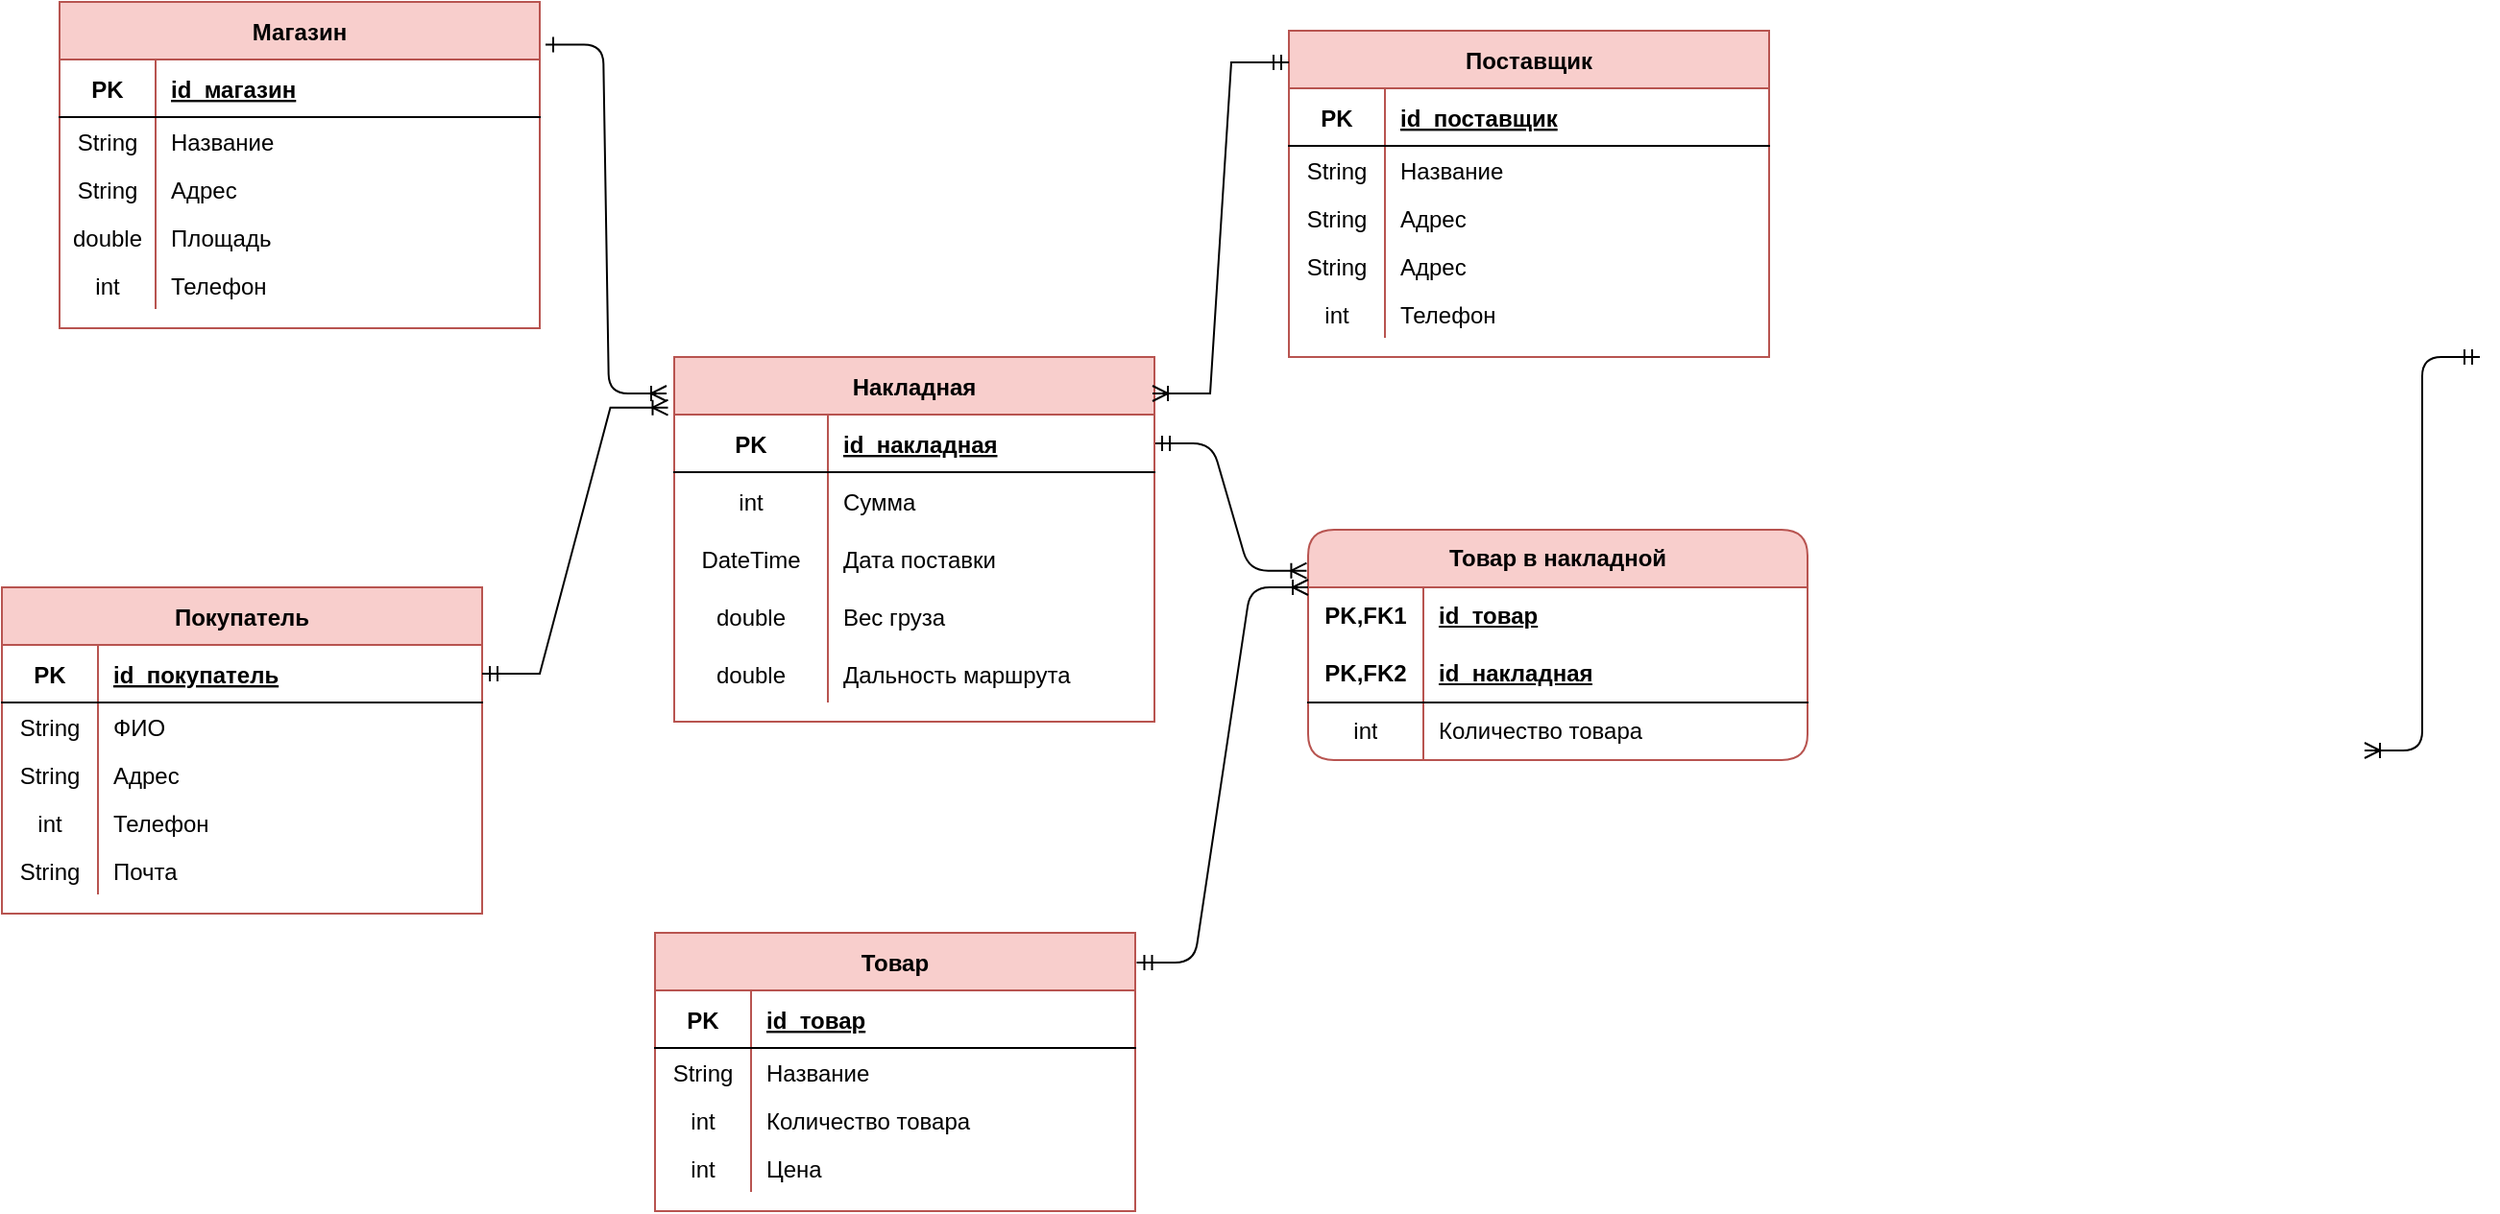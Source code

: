 <mxfile version="23.1.5" type="device">
  <diagram id="R2lEEEUBdFMjLlhIrx00" name="Page-1">
    <mxGraphModel dx="1195" dy="1797" grid="1" gridSize="10" guides="1" tooltips="1" connect="1" arrows="1" fold="1" page="1" pageScale="1" pageWidth="850" pageHeight="1100" math="0" shadow="0" extFonts="Permanent Marker^https://fonts.googleapis.com/css?family=Permanent+Marker">
      <root>
        <mxCell id="0" />
        <mxCell id="1" parent="0" />
        <mxCell id="C-vyLk0tnHw3VtMMgP7b-1" value="" style="edgeStyle=entityRelationEdgeStyle;endArrow=ERoneToMany;startArrow=ERmandOne;endFill=0;startFill=0;exitX=1;exitY=0.5;exitDx=0;exitDy=0;entryX=-0.003;entryY=0.178;entryDx=0;entryDy=0;entryPerimeter=0;" parent="1" source="C-vyLk0tnHw3VtMMgP7b-3" target="NhGlkrk8N-xeIOU9hK8n-45" edge="1">
          <mxGeometry width="100" height="100" relative="1" as="geometry">
            <mxPoint x="1030" y="310" as="sourcePoint" />
            <mxPoint x="1030" y="490" as="targetPoint" />
          </mxGeometry>
        </mxCell>
        <mxCell id="C-vyLk0tnHw3VtMMgP7b-12" value="" style="edgeStyle=entityRelationEdgeStyle;endArrow=ERmandOne;startArrow=ERoneToMany;endFill=0;startFill=0;entryX=1;entryY=0.5;entryDx=0;entryDy=0;" parent="1" edge="1">
          <mxGeometry width="100" height="100" relative="1" as="geometry">
            <mxPoint x="1330" y="245" as="sourcePoint" />
            <mxPoint x="1390" y="40" as="targetPoint" />
          </mxGeometry>
        </mxCell>
        <mxCell id="C-vyLk0tnHw3VtMMgP7b-2" value="Накладная" style="shape=table;startSize=30;container=1;collapsible=1;childLayout=tableLayout;fixedRows=1;rowLines=0;fontStyle=1;align=center;resizeLast=1;fillColor=#f8cecc;strokeColor=#b85450;" parent="1" vertex="1">
          <mxGeometry x="450" y="40" width="250" height="190" as="geometry" />
        </mxCell>
        <mxCell id="C-vyLk0tnHw3VtMMgP7b-3" value="" style="shape=partialRectangle;collapsible=0;dropTarget=0;pointerEvents=0;fillColor=none;points=[[0,0.5],[1,0.5]];portConstraint=eastwest;top=0;left=0;right=0;bottom=1;" parent="C-vyLk0tnHw3VtMMgP7b-2" vertex="1">
          <mxGeometry y="30" width="250" height="30" as="geometry" />
        </mxCell>
        <mxCell id="C-vyLk0tnHw3VtMMgP7b-4" value="PK" style="shape=partialRectangle;overflow=hidden;connectable=0;fillColor=none;top=0;left=0;bottom=0;right=0;fontStyle=1;" parent="C-vyLk0tnHw3VtMMgP7b-3" vertex="1">
          <mxGeometry width="80" height="30" as="geometry">
            <mxRectangle width="80" height="30" as="alternateBounds" />
          </mxGeometry>
        </mxCell>
        <mxCell id="C-vyLk0tnHw3VtMMgP7b-5" value="id_накладная" style="shape=partialRectangle;overflow=hidden;connectable=0;fillColor=none;top=0;left=0;bottom=0;right=0;align=left;spacingLeft=6;fontStyle=5;" parent="C-vyLk0tnHw3VtMMgP7b-3" vertex="1">
          <mxGeometry x="80" width="170" height="30" as="geometry">
            <mxRectangle width="170" height="30" as="alternateBounds" />
          </mxGeometry>
        </mxCell>
        <mxCell id="KsiTcAA8DqV0plGHIo-i-21" value="" style="shape=partialRectangle;collapsible=0;dropTarget=0;pointerEvents=0;fillColor=none;points=[[0,0.5],[1,0.5]];portConstraint=eastwest;top=0;left=0;right=0;bottom=0;" parent="C-vyLk0tnHw3VtMMgP7b-2" vertex="1">
          <mxGeometry y="60" width="250" height="30" as="geometry" />
        </mxCell>
        <mxCell id="KsiTcAA8DqV0plGHIo-i-22" value="int" style="shape=partialRectangle;overflow=hidden;connectable=0;fillColor=none;top=0;left=0;bottom=0;right=0;fontStyle=0" parent="KsiTcAA8DqV0plGHIo-i-21" vertex="1">
          <mxGeometry width="80" height="30" as="geometry">
            <mxRectangle width="80" height="30" as="alternateBounds" />
          </mxGeometry>
        </mxCell>
        <mxCell id="KsiTcAA8DqV0plGHIo-i-23" value="Сумма" style="shape=partialRectangle;overflow=hidden;connectable=0;fillColor=none;top=0;left=0;bottom=0;right=0;align=left;spacingLeft=6;" parent="KsiTcAA8DqV0plGHIo-i-21" vertex="1">
          <mxGeometry x="80" width="170" height="30" as="geometry">
            <mxRectangle width="170" height="30" as="alternateBounds" />
          </mxGeometry>
        </mxCell>
        <mxCell id="NhGlkrk8N-xeIOU9hK8n-42" value="" style="shape=partialRectangle;collapsible=0;dropTarget=0;pointerEvents=0;fillColor=none;points=[[0,0.5],[1,0.5]];portConstraint=eastwest;top=0;left=0;right=0;bottom=0;" vertex="1" parent="C-vyLk0tnHw3VtMMgP7b-2">
          <mxGeometry y="90" width="250" height="30" as="geometry" />
        </mxCell>
        <mxCell id="NhGlkrk8N-xeIOU9hK8n-43" value="DateTime" style="shape=partialRectangle;overflow=hidden;connectable=0;fillColor=none;top=0;left=0;bottom=0;right=0;fontStyle=0" vertex="1" parent="NhGlkrk8N-xeIOU9hK8n-42">
          <mxGeometry width="80" height="30" as="geometry">
            <mxRectangle width="80" height="30" as="alternateBounds" />
          </mxGeometry>
        </mxCell>
        <mxCell id="NhGlkrk8N-xeIOU9hK8n-44" value="Дата поставки" style="shape=partialRectangle;overflow=hidden;connectable=0;fillColor=none;top=0;left=0;bottom=0;right=0;align=left;spacingLeft=6;" vertex="1" parent="NhGlkrk8N-xeIOU9hK8n-42">
          <mxGeometry x="80" width="170" height="30" as="geometry">
            <mxRectangle width="170" height="30" as="alternateBounds" />
          </mxGeometry>
        </mxCell>
        <mxCell id="NhGlkrk8N-xeIOU9hK8n-59" value="" style="shape=partialRectangle;collapsible=0;dropTarget=0;pointerEvents=0;fillColor=none;points=[[0,0.5],[1,0.5]];portConstraint=eastwest;top=0;left=0;right=0;bottom=0;" vertex="1" parent="C-vyLk0tnHw3VtMMgP7b-2">
          <mxGeometry y="120" width="250" height="30" as="geometry" />
        </mxCell>
        <mxCell id="NhGlkrk8N-xeIOU9hK8n-60" value="double" style="shape=partialRectangle;overflow=hidden;connectable=0;fillColor=none;top=0;left=0;bottom=0;right=0;fontStyle=0" vertex="1" parent="NhGlkrk8N-xeIOU9hK8n-59">
          <mxGeometry width="80" height="30" as="geometry">
            <mxRectangle width="80" height="30" as="alternateBounds" />
          </mxGeometry>
        </mxCell>
        <mxCell id="NhGlkrk8N-xeIOU9hK8n-61" value="Вес груза" style="shape=partialRectangle;overflow=hidden;connectable=0;fillColor=none;top=0;left=0;bottom=0;right=0;align=left;spacingLeft=6;" vertex="1" parent="NhGlkrk8N-xeIOU9hK8n-59">
          <mxGeometry x="80" width="170" height="30" as="geometry">
            <mxRectangle width="170" height="30" as="alternateBounds" />
          </mxGeometry>
        </mxCell>
        <mxCell id="NhGlkrk8N-xeIOU9hK8n-62" value="" style="shape=partialRectangle;collapsible=0;dropTarget=0;pointerEvents=0;fillColor=none;points=[[0,0.5],[1,0.5]];portConstraint=eastwest;top=0;left=0;right=0;bottom=0;" vertex="1" parent="C-vyLk0tnHw3VtMMgP7b-2">
          <mxGeometry y="150" width="250" height="30" as="geometry" />
        </mxCell>
        <mxCell id="NhGlkrk8N-xeIOU9hK8n-63" value="double" style="shape=partialRectangle;overflow=hidden;connectable=0;fillColor=none;top=0;left=0;bottom=0;right=0;fontStyle=0" vertex="1" parent="NhGlkrk8N-xeIOU9hK8n-62">
          <mxGeometry width="80" height="30" as="geometry">
            <mxRectangle width="80" height="30" as="alternateBounds" />
          </mxGeometry>
        </mxCell>
        <mxCell id="NhGlkrk8N-xeIOU9hK8n-64" value="Дальность маршрута" style="shape=partialRectangle;overflow=hidden;connectable=0;fillColor=none;top=0;left=0;bottom=0;right=0;align=left;spacingLeft=6;" vertex="1" parent="NhGlkrk8N-xeIOU9hK8n-62">
          <mxGeometry x="80" width="170" height="30" as="geometry">
            <mxRectangle width="170" height="30" as="alternateBounds" />
          </mxGeometry>
        </mxCell>
        <mxCell id="C-vyLk0tnHw3VtMMgP7b-23" value="Товар" style="shape=table;startSize=30;container=1;collapsible=1;childLayout=tableLayout;fixedRows=1;rowLines=0;fontStyle=1;align=center;resizeLast=1;fillColor=#f8cecc;strokeColor=#b85450;" parent="1" vertex="1">
          <mxGeometry x="440" y="340" width="250" height="145" as="geometry" />
        </mxCell>
        <mxCell id="C-vyLk0tnHw3VtMMgP7b-24" value="" style="shape=partialRectangle;collapsible=0;dropTarget=0;pointerEvents=0;fillColor=none;points=[[0,0.5],[1,0.5]];portConstraint=eastwest;top=0;left=0;right=0;bottom=1;" parent="C-vyLk0tnHw3VtMMgP7b-23" vertex="1">
          <mxGeometry y="30" width="250" height="30" as="geometry" />
        </mxCell>
        <mxCell id="C-vyLk0tnHw3VtMMgP7b-25" value="PK" style="shape=partialRectangle;overflow=hidden;connectable=0;fillColor=none;top=0;left=0;bottom=0;right=0;fontStyle=1;" parent="C-vyLk0tnHw3VtMMgP7b-24" vertex="1">
          <mxGeometry width="50" height="30" as="geometry">
            <mxRectangle width="50" height="30" as="alternateBounds" />
          </mxGeometry>
        </mxCell>
        <mxCell id="C-vyLk0tnHw3VtMMgP7b-26" value="id_товар" style="shape=partialRectangle;overflow=hidden;connectable=0;fillColor=none;top=0;left=0;bottom=0;right=0;align=left;spacingLeft=6;fontStyle=5;" parent="C-vyLk0tnHw3VtMMgP7b-24" vertex="1">
          <mxGeometry x="50" width="200" height="30" as="geometry">
            <mxRectangle width="200" height="30" as="alternateBounds" />
          </mxGeometry>
        </mxCell>
        <mxCell id="C-vyLk0tnHw3VtMMgP7b-27" value="" style="shape=partialRectangle;collapsible=0;dropTarget=0;pointerEvents=0;fillColor=none;points=[[0,0.5],[1,0.5]];portConstraint=eastwest;top=0;left=0;right=0;bottom=0;" parent="C-vyLk0tnHw3VtMMgP7b-23" vertex="1">
          <mxGeometry y="60" width="250" height="25" as="geometry" />
        </mxCell>
        <mxCell id="C-vyLk0tnHw3VtMMgP7b-28" value="String" style="shape=partialRectangle;overflow=hidden;connectable=0;fillColor=none;top=0;left=0;bottom=0;right=0;" parent="C-vyLk0tnHw3VtMMgP7b-27" vertex="1">
          <mxGeometry width="50" height="25" as="geometry">
            <mxRectangle width="50" height="25" as="alternateBounds" />
          </mxGeometry>
        </mxCell>
        <mxCell id="C-vyLk0tnHw3VtMMgP7b-29" value="Название" style="shape=partialRectangle;overflow=hidden;connectable=0;fillColor=none;top=0;left=0;bottom=0;right=0;align=left;spacingLeft=6;" parent="C-vyLk0tnHw3VtMMgP7b-27" vertex="1">
          <mxGeometry x="50" width="200" height="25" as="geometry">
            <mxRectangle width="200" height="25" as="alternateBounds" />
          </mxGeometry>
        </mxCell>
        <mxCell id="KsiTcAA8DqV0plGHIo-i-2" value="" style="shape=partialRectangle;collapsible=0;dropTarget=0;pointerEvents=0;fillColor=none;points=[[0,0.5],[1,0.5]];portConstraint=eastwest;top=0;left=0;right=0;bottom=0;" parent="C-vyLk0tnHw3VtMMgP7b-23" vertex="1">
          <mxGeometry y="85" width="250" height="25" as="geometry" />
        </mxCell>
        <mxCell id="KsiTcAA8DqV0plGHIo-i-3" value="int" style="shape=partialRectangle;overflow=hidden;connectable=0;fillColor=none;top=0;left=0;bottom=0;right=0;" parent="KsiTcAA8DqV0plGHIo-i-2" vertex="1">
          <mxGeometry width="50" height="25" as="geometry">
            <mxRectangle width="50" height="25" as="alternateBounds" />
          </mxGeometry>
        </mxCell>
        <mxCell id="KsiTcAA8DqV0plGHIo-i-4" value="Количество товара" style="shape=partialRectangle;overflow=hidden;connectable=0;fillColor=none;top=0;left=0;bottom=0;right=0;align=left;spacingLeft=6;" parent="KsiTcAA8DqV0plGHIo-i-2" vertex="1">
          <mxGeometry x="50" width="200" height="25" as="geometry">
            <mxRectangle width="200" height="25" as="alternateBounds" />
          </mxGeometry>
        </mxCell>
        <mxCell id="KsiTcAA8DqV0plGHIo-i-15" value="" style="shape=partialRectangle;collapsible=0;dropTarget=0;pointerEvents=0;fillColor=none;points=[[0,0.5],[1,0.5]];portConstraint=eastwest;top=0;left=0;right=0;bottom=0;" parent="C-vyLk0tnHw3VtMMgP7b-23" vertex="1">
          <mxGeometry y="110" width="250" height="25" as="geometry" />
        </mxCell>
        <mxCell id="KsiTcAA8DqV0plGHIo-i-16" value="int" style="shape=partialRectangle;overflow=hidden;connectable=0;fillColor=none;top=0;left=0;bottom=0;right=0;" parent="KsiTcAA8DqV0plGHIo-i-15" vertex="1">
          <mxGeometry width="50" height="25" as="geometry">
            <mxRectangle width="50" height="25" as="alternateBounds" />
          </mxGeometry>
        </mxCell>
        <mxCell id="KsiTcAA8DqV0plGHIo-i-17" value="Цена" style="shape=partialRectangle;overflow=hidden;connectable=0;fillColor=none;top=0;left=0;bottom=0;right=0;align=left;spacingLeft=6;" parent="KsiTcAA8DqV0plGHIo-i-15" vertex="1">
          <mxGeometry x="50" width="200" height="25" as="geometry">
            <mxRectangle width="200" height="25" as="alternateBounds" />
          </mxGeometry>
        </mxCell>
        <mxCell id="KsiTcAA8DqV0plGHIo-i-5" value="Поставщик" style="shape=table;startSize=30;container=1;collapsible=1;childLayout=tableLayout;fixedRows=1;rowLines=0;fontStyle=1;align=center;resizeLast=1;fillColor=#f8cecc;strokeColor=#b85450;" parent="1" vertex="1">
          <mxGeometry x="770" y="-130" width="250" height="170" as="geometry" />
        </mxCell>
        <mxCell id="KsiTcAA8DqV0plGHIo-i-6" value="" style="shape=partialRectangle;collapsible=0;dropTarget=0;pointerEvents=0;fillColor=none;points=[[0,0.5],[1,0.5]];portConstraint=eastwest;top=0;left=0;right=0;bottom=1;" parent="KsiTcAA8DqV0plGHIo-i-5" vertex="1">
          <mxGeometry y="30" width="250" height="30" as="geometry" />
        </mxCell>
        <mxCell id="KsiTcAA8DqV0plGHIo-i-7" value="PK" style="shape=partialRectangle;overflow=hidden;connectable=0;fillColor=none;top=0;left=0;bottom=0;right=0;fontStyle=1;" parent="KsiTcAA8DqV0plGHIo-i-6" vertex="1">
          <mxGeometry width="50" height="30" as="geometry">
            <mxRectangle width="50" height="30" as="alternateBounds" />
          </mxGeometry>
        </mxCell>
        <mxCell id="KsiTcAA8DqV0plGHIo-i-8" value="id_поставщик" style="shape=partialRectangle;overflow=hidden;connectable=0;fillColor=none;top=0;left=0;bottom=0;right=0;align=left;spacingLeft=6;fontStyle=5;" parent="KsiTcAA8DqV0plGHIo-i-6" vertex="1">
          <mxGeometry x="50" width="200" height="30" as="geometry">
            <mxRectangle width="200" height="30" as="alternateBounds" />
          </mxGeometry>
        </mxCell>
        <mxCell id="KsiTcAA8DqV0plGHIo-i-9" value="" style="shape=partialRectangle;collapsible=0;dropTarget=0;pointerEvents=0;fillColor=none;points=[[0,0.5],[1,0.5]];portConstraint=eastwest;top=0;left=0;right=0;bottom=0;" parent="KsiTcAA8DqV0plGHIo-i-5" vertex="1">
          <mxGeometry y="60" width="250" height="25" as="geometry" />
        </mxCell>
        <mxCell id="KsiTcAA8DqV0plGHIo-i-10" value="String" style="shape=partialRectangle;overflow=hidden;connectable=0;fillColor=none;top=0;left=0;bottom=0;right=0;" parent="KsiTcAA8DqV0plGHIo-i-9" vertex="1">
          <mxGeometry width="50" height="25" as="geometry">
            <mxRectangle width="50" height="25" as="alternateBounds" />
          </mxGeometry>
        </mxCell>
        <mxCell id="KsiTcAA8DqV0plGHIo-i-11" value="Название" style="shape=partialRectangle;overflow=hidden;connectable=0;fillColor=none;top=0;left=0;bottom=0;right=0;align=left;spacingLeft=6;" parent="KsiTcAA8DqV0plGHIo-i-9" vertex="1">
          <mxGeometry x="50" width="200" height="25" as="geometry">
            <mxRectangle width="200" height="25" as="alternateBounds" />
          </mxGeometry>
        </mxCell>
        <mxCell id="KsiTcAA8DqV0plGHIo-i-12" value="" style="shape=partialRectangle;collapsible=0;dropTarget=0;pointerEvents=0;fillColor=none;points=[[0,0.5],[1,0.5]];portConstraint=eastwest;top=0;left=0;right=0;bottom=0;" parent="KsiTcAA8DqV0plGHIo-i-5" vertex="1">
          <mxGeometry y="85" width="250" height="25" as="geometry" />
        </mxCell>
        <mxCell id="KsiTcAA8DqV0plGHIo-i-13" value="String" style="shape=partialRectangle;overflow=hidden;connectable=0;fillColor=none;top=0;left=0;bottom=0;right=0;" parent="KsiTcAA8DqV0plGHIo-i-12" vertex="1">
          <mxGeometry width="50" height="25" as="geometry">
            <mxRectangle width="50" height="25" as="alternateBounds" />
          </mxGeometry>
        </mxCell>
        <mxCell id="KsiTcAA8DqV0plGHIo-i-14" value="Адрес" style="shape=partialRectangle;overflow=hidden;connectable=0;fillColor=none;top=0;left=0;bottom=0;right=0;align=left;spacingLeft=6;" parent="KsiTcAA8DqV0plGHIo-i-12" vertex="1">
          <mxGeometry x="50" width="200" height="25" as="geometry">
            <mxRectangle width="200" height="25" as="alternateBounds" />
          </mxGeometry>
        </mxCell>
        <mxCell id="NhGlkrk8N-xeIOU9hK8n-4" value="" style="shape=partialRectangle;collapsible=0;dropTarget=0;pointerEvents=0;fillColor=none;points=[[0,0.5],[1,0.5]];portConstraint=eastwest;top=0;left=0;right=0;bottom=0;" vertex="1" parent="KsiTcAA8DqV0plGHIo-i-5">
          <mxGeometry y="110" width="250" height="25" as="geometry" />
        </mxCell>
        <mxCell id="NhGlkrk8N-xeIOU9hK8n-5" value="String" style="shape=partialRectangle;overflow=hidden;connectable=0;fillColor=none;top=0;left=0;bottom=0;right=0;" vertex="1" parent="NhGlkrk8N-xeIOU9hK8n-4">
          <mxGeometry width="50" height="25" as="geometry">
            <mxRectangle width="50" height="25" as="alternateBounds" />
          </mxGeometry>
        </mxCell>
        <mxCell id="NhGlkrk8N-xeIOU9hK8n-6" value="Адрес" style="shape=partialRectangle;overflow=hidden;connectable=0;fillColor=none;top=0;left=0;bottom=0;right=0;align=left;spacingLeft=6;" vertex="1" parent="NhGlkrk8N-xeIOU9hK8n-4">
          <mxGeometry x="50" width="200" height="25" as="geometry">
            <mxRectangle width="200" height="25" as="alternateBounds" />
          </mxGeometry>
        </mxCell>
        <mxCell id="NhGlkrk8N-xeIOU9hK8n-39" value="" style="shape=partialRectangle;collapsible=0;dropTarget=0;pointerEvents=0;fillColor=none;points=[[0,0.5],[1,0.5]];portConstraint=eastwest;top=0;left=0;right=0;bottom=0;" vertex="1" parent="KsiTcAA8DqV0plGHIo-i-5">
          <mxGeometry y="135" width="250" height="25" as="geometry" />
        </mxCell>
        <mxCell id="NhGlkrk8N-xeIOU9hK8n-40" value="int" style="shape=partialRectangle;overflow=hidden;connectable=0;fillColor=none;top=0;left=0;bottom=0;right=0;" vertex="1" parent="NhGlkrk8N-xeIOU9hK8n-39">
          <mxGeometry width="50" height="25" as="geometry">
            <mxRectangle width="50" height="25" as="alternateBounds" />
          </mxGeometry>
        </mxCell>
        <mxCell id="NhGlkrk8N-xeIOU9hK8n-41" value="Телефон" style="shape=partialRectangle;overflow=hidden;connectable=0;fillColor=none;top=0;left=0;bottom=0;right=0;align=left;spacingLeft=6;" vertex="1" parent="NhGlkrk8N-xeIOU9hK8n-39">
          <mxGeometry x="50" width="200" height="25" as="geometry">
            <mxRectangle width="200" height="25" as="alternateBounds" />
          </mxGeometry>
        </mxCell>
        <mxCell id="KsiTcAA8DqV0plGHIo-i-27" value="Покупатель" style="shape=table;startSize=30;container=1;collapsible=1;childLayout=tableLayout;fixedRows=1;rowLines=0;fontStyle=1;align=center;resizeLast=1;fillColor=#f8cecc;strokeColor=#b85450;" parent="1" vertex="1">
          <mxGeometry x="100" y="160" width="250" height="170" as="geometry" />
        </mxCell>
        <mxCell id="KsiTcAA8DqV0plGHIo-i-28" value="" style="shape=partialRectangle;collapsible=0;dropTarget=0;pointerEvents=0;fillColor=none;points=[[0,0.5],[1,0.5]];portConstraint=eastwest;top=0;left=0;right=0;bottom=1;" parent="KsiTcAA8DqV0plGHIo-i-27" vertex="1">
          <mxGeometry y="30" width="250" height="30" as="geometry" />
        </mxCell>
        <mxCell id="KsiTcAA8DqV0plGHIo-i-29" value="PK" style="shape=partialRectangle;overflow=hidden;connectable=0;fillColor=none;top=0;left=0;bottom=0;right=0;fontStyle=1;" parent="KsiTcAA8DqV0plGHIo-i-28" vertex="1">
          <mxGeometry width="50" height="30" as="geometry">
            <mxRectangle width="50" height="30" as="alternateBounds" />
          </mxGeometry>
        </mxCell>
        <mxCell id="KsiTcAA8DqV0plGHIo-i-30" value="id_покупатель" style="shape=partialRectangle;overflow=hidden;connectable=0;fillColor=none;top=0;left=0;bottom=0;right=0;align=left;spacingLeft=6;fontStyle=5;" parent="KsiTcAA8DqV0plGHIo-i-28" vertex="1">
          <mxGeometry x="50" width="200" height="30" as="geometry">
            <mxRectangle width="200" height="30" as="alternateBounds" />
          </mxGeometry>
        </mxCell>
        <mxCell id="KsiTcAA8DqV0plGHIo-i-31" value="" style="shape=partialRectangle;collapsible=0;dropTarget=0;pointerEvents=0;fillColor=none;points=[[0,0.5],[1,0.5]];portConstraint=eastwest;top=0;left=0;right=0;bottom=0;" parent="KsiTcAA8DqV0plGHIo-i-27" vertex="1">
          <mxGeometry y="60" width="250" height="25" as="geometry" />
        </mxCell>
        <mxCell id="KsiTcAA8DqV0plGHIo-i-32" value="String" style="shape=partialRectangle;overflow=hidden;connectable=0;fillColor=none;top=0;left=0;bottom=0;right=0;" parent="KsiTcAA8DqV0plGHIo-i-31" vertex="1">
          <mxGeometry width="50" height="25" as="geometry">
            <mxRectangle width="50" height="25" as="alternateBounds" />
          </mxGeometry>
        </mxCell>
        <mxCell id="KsiTcAA8DqV0plGHIo-i-33" value="ФИО" style="shape=partialRectangle;overflow=hidden;connectable=0;fillColor=none;top=0;left=0;bottom=0;right=0;align=left;spacingLeft=6;" parent="KsiTcAA8DqV0plGHIo-i-31" vertex="1">
          <mxGeometry x="50" width="200" height="25" as="geometry">
            <mxRectangle width="200" height="25" as="alternateBounds" />
          </mxGeometry>
        </mxCell>
        <mxCell id="KsiTcAA8DqV0plGHIo-i-34" value="" style="shape=partialRectangle;collapsible=0;dropTarget=0;pointerEvents=0;fillColor=none;points=[[0,0.5],[1,0.5]];portConstraint=eastwest;top=0;left=0;right=0;bottom=0;" parent="KsiTcAA8DqV0plGHIo-i-27" vertex="1">
          <mxGeometry y="85" width="250" height="25" as="geometry" />
        </mxCell>
        <mxCell id="KsiTcAA8DqV0plGHIo-i-35" value="String" style="shape=partialRectangle;overflow=hidden;connectable=0;fillColor=none;top=0;left=0;bottom=0;right=0;" parent="KsiTcAA8DqV0plGHIo-i-34" vertex="1">
          <mxGeometry width="50" height="25" as="geometry">
            <mxRectangle width="50" height="25" as="alternateBounds" />
          </mxGeometry>
        </mxCell>
        <mxCell id="KsiTcAA8DqV0plGHIo-i-36" value="Адрес" style="shape=partialRectangle;overflow=hidden;connectable=0;fillColor=none;top=0;left=0;bottom=0;right=0;align=left;spacingLeft=6;" parent="KsiTcAA8DqV0plGHIo-i-34" vertex="1">
          <mxGeometry x="50" width="200" height="25" as="geometry">
            <mxRectangle width="200" height="25" as="alternateBounds" />
          </mxGeometry>
        </mxCell>
        <mxCell id="NhGlkrk8N-xeIOU9hK8n-1" value="" style="shape=partialRectangle;collapsible=0;dropTarget=0;pointerEvents=0;fillColor=none;points=[[0,0.5],[1,0.5]];portConstraint=eastwest;top=0;left=0;right=0;bottom=0;" vertex="1" parent="KsiTcAA8DqV0plGHIo-i-27">
          <mxGeometry y="110" width="250" height="25" as="geometry" />
        </mxCell>
        <mxCell id="NhGlkrk8N-xeIOU9hK8n-2" value="int" style="shape=partialRectangle;overflow=hidden;connectable=0;fillColor=none;top=0;left=0;bottom=0;right=0;" vertex="1" parent="NhGlkrk8N-xeIOU9hK8n-1">
          <mxGeometry width="50" height="25" as="geometry">
            <mxRectangle width="50" height="25" as="alternateBounds" />
          </mxGeometry>
        </mxCell>
        <mxCell id="NhGlkrk8N-xeIOU9hK8n-3" value="Телефон" style="shape=partialRectangle;overflow=hidden;connectable=0;fillColor=none;top=0;left=0;bottom=0;right=0;align=left;spacingLeft=6;" vertex="1" parent="NhGlkrk8N-xeIOU9hK8n-1">
          <mxGeometry x="50" width="200" height="25" as="geometry">
            <mxRectangle width="200" height="25" as="alternateBounds" />
          </mxGeometry>
        </mxCell>
        <mxCell id="NhGlkrk8N-xeIOU9hK8n-55" value="" style="shape=partialRectangle;collapsible=0;dropTarget=0;pointerEvents=0;fillColor=none;points=[[0,0.5],[1,0.5]];portConstraint=eastwest;top=0;left=0;right=0;bottom=0;" vertex="1" parent="KsiTcAA8DqV0plGHIo-i-27">
          <mxGeometry y="135" width="250" height="25" as="geometry" />
        </mxCell>
        <mxCell id="NhGlkrk8N-xeIOU9hK8n-56" value="String" style="shape=partialRectangle;overflow=hidden;connectable=0;fillColor=none;top=0;left=0;bottom=0;right=0;" vertex="1" parent="NhGlkrk8N-xeIOU9hK8n-55">
          <mxGeometry width="50" height="25" as="geometry">
            <mxRectangle width="50" height="25" as="alternateBounds" />
          </mxGeometry>
        </mxCell>
        <mxCell id="NhGlkrk8N-xeIOU9hK8n-57" value="Почта" style="shape=partialRectangle;overflow=hidden;connectable=0;fillColor=none;top=0;left=0;bottom=0;right=0;align=left;spacingLeft=6;" vertex="1" parent="NhGlkrk8N-xeIOU9hK8n-55">
          <mxGeometry x="50" width="200" height="25" as="geometry">
            <mxRectangle width="200" height="25" as="alternateBounds" />
          </mxGeometry>
        </mxCell>
        <mxCell id="KsiTcAA8DqV0plGHIo-i-37" value="" style="edgeStyle=entityRelationEdgeStyle;fontSize=12;html=1;endArrow=ERoneToMany;startArrow=ERmandOne;rounded=0;exitX=1;exitY=0.5;exitDx=0;exitDy=0;entryX=-0.013;entryY=-0.122;entryDx=0;entryDy=0;endFill=0;entryPerimeter=0;" parent="1" source="KsiTcAA8DqV0plGHIo-i-28" target="C-vyLk0tnHw3VtMMgP7b-3" edge="1">
          <mxGeometry width="100" height="100" relative="1" as="geometry">
            <mxPoint x="290" y="160" as="sourcePoint" />
            <mxPoint x="450" y="145.0" as="targetPoint" />
          </mxGeometry>
        </mxCell>
        <mxCell id="KsiTcAA8DqV0plGHIo-i-38" value="" style="edgeStyle=entityRelationEdgeStyle;fontSize=12;html=1;endArrow=ERoneToMany;startArrow=ERmandOne;rounded=0;exitX=0;exitY=0.097;exitDx=0;exitDy=0;entryX=0.996;entryY=0.1;entryDx=0;entryDy=0;startFill=0;endFill=0;entryPerimeter=0;exitPerimeter=0;" parent="1" source="KsiTcAA8DqV0plGHIo-i-5" target="C-vyLk0tnHw3VtMMgP7b-2" edge="1">
          <mxGeometry width="100" height="100" relative="1" as="geometry">
            <mxPoint x="300" y="-210" as="sourcePoint" />
            <mxPoint x="477" y="29.43" as="targetPoint" />
          </mxGeometry>
        </mxCell>
        <mxCell id="HCy6VhDDWZoZhDNWFGvK-1" value="Магазин" style="shape=table;startSize=30;container=1;collapsible=1;childLayout=tableLayout;fixedRows=1;rowLines=0;fontStyle=1;align=center;resizeLast=1;fillColor=#f8cecc;strokeColor=#b85450;" parent="1" vertex="1">
          <mxGeometry x="130" y="-145" width="250" height="170" as="geometry" />
        </mxCell>
        <mxCell id="HCy6VhDDWZoZhDNWFGvK-2" value="" style="shape=partialRectangle;collapsible=0;dropTarget=0;pointerEvents=0;fillColor=none;points=[[0,0.5],[1,0.5]];portConstraint=eastwest;top=0;left=0;right=0;bottom=1;" parent="HCy6VhDDWZoZhDNWFGvK-1" vertex="1">
          <mxGeometry y="30" width="250" height="30" as="geometry" />
        </mxCell>
        <mxCell id="HCy6VhDDWZoZhDNWFGvK-3" value="PK" style="shape=partialRectangle;overflow=hidden;connectable=0;fillColor=none;top=0;left=0;bottom=0;right=0;fontStyle=1;" parent="HCy6VhDDWZoZhDNWFGvK-2" vertex="1">
          <mxGeometry width="50" height="30" as="geometry">
            <mxRectangle width="50" height="30" as="alternateBounds" />
          </mxGeometry>
        </mxCell>
        <mxCell id="HCy6VhDDWZoZhDNWFGvK-4" value="id_магазин" style="shape=partialRectangle;overflow=hidden;connectable=0;fillColor=none;top=0;left=0;bottom=0;right=0;align=left;spacingLeft=6;fontStyle=5;" parent="HCy6VhDDWZoZhDNWFGvK-2" vertex="1">
          <mxGeometry x="50" width="200" height="30" as="geometry">
            <mxRectangle width="200" height="30" as="alternateBounds" />
          </mxGeometry>
        </mxCell>
        <mxCell id="HCy6VhDDWZoZhDNWFGvK-5" value="" style="shape=partialRectangle;collapsible=0;dropTarget=0;pointerEvents=0;fillColor=none;points=[[0,0.5],[1,0.5]];portConstraint=eastwest;top=0;left=0;right=0;bottom=0;" parent="HCy6VhDDWZoZhDNWFGvK-1" vertex="1">
          <mxGeometry y="60" width="250" height="25" as="geometry" />
        </mxCell>
        <mxCell id="HCy6VhDDWZoZhDNWFGvK-6" value="String" style="shape=partialRectangle;overflow=hidden;connectable=0;fillColor=none;top=0;left=0;bottom=0;right=0;" parent="HCy6VhDDWZoZhDNWFGvK-5" vertex="1">
          <mxGeometry width="50" height="25" as="geometry">
            <mxRectangle width="50" height="25" as="alternateBounds" />
          </mxGeometry>
        </mxCell>
        <mxCell id="HCy6VhDDWZoZhDNWFGvK-7" value="Название" style="shape=partialRectangle;overflow=hidden;connectable=0;fillColor=none;top=0;left=0;bottom=0;right=0;align=left;spacingLeft=6;" parent="HCy6VhDDWZoZhDNWFGvK-5" vertex="1">
          <mxGeometry x="50" width="200" height="25" as="geometry">
            <mxRectangle width="200" height="25" as="alternateBounds" />
          </mxGeometry>
        </mxCell>
        <mxCell id="HCy6VhDDWZoZhDNWFGvK-8" value="" style="shape=partialRectangle;collapsible=0;dropTarget=0;pointerEvents=0;fillColor=none;points=[[0,0.5],[1,0.5]];portConstraint=eastwest;top=0;left=0;right=0;bottom=0;" parent="HCy6VhDDWZoZhDNWFGvK-1" vertex="1">
          <mxGeometry y="85" width="250" height="25" as="geometry" />
        </mxCell>
        <mxCell id="HCy6VhDDWZoZhDNWFGvK-9" value="String" style="shape=partialRectangle;overflow=hidden;connectable=0;fillColor=none;top=0;left=0;bottom=0;right=0;" parent="HCy6VhDDWZoZhDNWFGvK-8" vertex="1">
          <mxGeometry width="50" height="25" as="geometry">
            <mxRectangle width="50" height="25" as="alternateBounds" />
          </mxGeometry>
        </mxCell>
        <mxCell id="HCy6VhDDWZoZhDNWFGvK-10" value="Адрес" style="shape=partialRectangle;overflow=hidden;connectable=0;fillColor=none;top=0;left=0;bottom=0;right=0;align=left;spacingLeft=6;" parent="HCy6VhDDWZoZhDNWFGvK-8" vertex="1">
          <mxGeometry x="50" width="200" height="25" as="geometry">
            <mxRectangle width="200" height="25" as="alternateBounds" />
          </mxGeometry>
        </mxCell>
        <mxCell id="HCy6VhDDWZoZhDNWFGvK-11" value="" style="shape=partialRectangle;collapsible=0;dropTarget=0;pointerEvents=0;fillColor=none;points=[[0,0.5],[1,0.5]];portConstraint=eastwest;top=0;left=0;right=0;bottom=0;" parent="HCy6VhDDWZoZhDNWFGvK-1" vertex="1">
          <mxGeometry y="110" width="250" height="25" as="geometry" />
        </mxCell>
        <mxCell id="HCy6VhDDWZoZhDNWFGvK-12" value="double" style="shape=partialRectangle;overflow=hidden;connectable=0;fillColor=none;top=0;left=0;bottom=0;right=0;fontStyle=0" parent="HCy6VhDDWZoZhDNWFGvK-11" vertex="1">
          <mxGeometry width="50" height="25" as="geometry">
            <mxRectangle width="50" height="25" as="alternateBounds" />
          </mxGeometry>
        </mxCell>
        <mxCell id="HCy6VhDDWZoZhDNWFGvK-13" value="Площадь" style="shape=partialRectangle;overflow=hidden;connectable=0;fillColor=none;top=0;left=0;bottom=0;right=0;align=left;spacingLeft=6;" parent="HCy6VhDDWZoZhDNWFGvK-11" vertex="1">
          <mxGeometry x="50" width="200" height="25" as="geometry">
            <mxRectangle width="200" height="25" as="alternateBounds" />
          </mxGeometry>
        </mxCell>
        <mxCell id="NhGlkrk8N-xeIOU9hK8n-33" value="" style="shape=partialRectangle;collapsible=0;dropTarget=0;pointerEvents=0;fillColor=none;points=[[0,0.5],[1,0.5]];portConstraint=eastwest;top=0;left=0;right=0;bottom=0;" vertex="1" parent="HCy6VhDDWZoZhDNWFGvK-1">
          <mxGeometry y="135" width="250" height="25" as="geometry" />
        </mxCell>
        <mxCell id="NhGlkrk8N-xeIOU9hK8n-34" value="int" style="shape=partialRectangle;overflow=hidden;connectable=0;fillColor=none;top=0;left=0;bottom=0;right=0;fontStyle=0" vertex="1" parent="NhGlkrk8N-xeIOU9hK8n-33">
          <mxGeometry width="50" height="25" as="geometry">
            <mxRectangle width="50" height="25" as="alternateBounds" />
          </mxGeometry>
        </mxCell>
        <mxCell id="NhGlkrk8N-xeIOU9hK8n-35" value="Телефон" style="shape=partialRectangle;overflow=hidden;connectable=0;fillColor=none;top=0;left=0;bottom=0;right=0;align=left;spacingLeft=6;" vertex="1" parent="NhGlkrk8N-xeIOU9hK8n-33">
          <mxGeometry x="50" width="200" height="25" as="geometry">
            <mxRectangle width="200" height="25" as="alternateBounds" />
          </mxGeometry>
        </mxCell>
        <mxCell id="HCy6VhDDWZoZhDNWFGvK-14" value="" style="edgeStyle=entityRelationEdgeStyle;endArrow=ERoneToMany;startArrow=ERone;endFill=0;startFill=0;exitX=1.012;exitY=0.131;exitDx=0;exitDy=0;exitPerimeter=0;entryX=-0.016;entryY=0.1;entryDx=0;entryDy=0;entryPerimeter=0;" parent="1" source="HCy6VhDDWZoZhDNWFGvK-1" target="C-vyLk0tnHw3VtMMgP7b-2" edge="1">
          <mxGeometry width="100" height="100" relative="1" as="geometry">
            <mxPoint x="440" y="-170" as="sourcePoint" />
            <mxPoint x="450" y="115" as="targetPoint" />
          </mxGeometry>
        </mxCell>
        <mxCell id="NhGlkrk8N-xeIOU9hK8n-45" value="Товар в накладной" style="shape=table;startSize=30;container=1;collapsible=1;childLayout=tableLayout;fixedRows=1;rowLines=0;fontStyle=1;align=center;resizeLast=1;html=1;whiteSpace=wrap;rounded=1;fillColor=#f8cecc;strokeColor=#b85450;" vertex="1" parent="1">
          <mxGeometry x="780" y="130" width="260" height="120" as="geometry" />
        </mxCell>
        <mxCell id="NhGlkrk8N-xeIOU9hK8n-46" value="" style="shape=tableRow;horizontal=0;startSize=0;swimlaneHead=0;swimlaneBody=0;fillColor=none;collapsible=0;dropTarget=0;points=[[0,0.5],[1,0.5]];portConstraint=eastwest;top=0;left=0;right=0;bottom=0;html=1;rounded=1;" vertex="1" parent="NhGlkrk8N-xeIOU9hK8n-45">
          <mxGeometry y="30" width="260" height="30" as="geometry" />
        </mxCell>
        <mxCell id="NhGlkrk8N-xeIOU9hK8n-47" value="PK,FK1" style="shape=partialRectangle;connectable=0;fillColor=none;top=0;left=0;bottom=0;right=0;fontStyle=1;overflow=hidden;html=1;whiteSpace=wrap;rounded=1;" vertex="1" parent="NhGlkrk8N-xeIOU9hK8n-46">
          <mxGeometry width="60" height="30" as="geometry">
            <mxRectangle width="60" height="30" as="alternateBounds" />
          </mxGeometry>
        </mxCell>
        <mxCell id="NhGlkrk8N-xeIOU9hK8n-48" value="id_товар" style="shape=partialRectangle;connectable=0;fillColor=none;top=0;left=0;bottom=0;right=0;align=left;spacingLeft=6;fontStyle=5;overflow=hidden;html=1;whiteSpace=wrap;rounded=1;" vertex="1" parent="NhGlkrk8N-xeIOU9hK8n-46">
          <mxGeometry x="60" width="200" height="30" as="geometry">
            <mxRectangle width="200" height="30" as="alternateBounds" />
          </mxGeometry>
        </mxCell>
        <mxCell id="NhGlkrk8N-xeIOU9hK8n-49" value="" style="shape=tableRow;horizontal=0;startSize=0;swimlaneHead=0;swimlaneBody=0;fillColor=none;collapsible=0;dropTarget=0;points=[[0,0.5],[1,0.5]];portConstraint=eastwest;top=0;left=0;right=0;bottom=1;html=1;rounded=1;" vertex="1" parent="NhGlkrk8N-xeIOU9hK8n-45">
          <mxGeometry y="60" width="260" height="30" as="geometry" />
        </mxCell>
        <mxCell id="NhGlkrk8N-xeIOU9hK8n-50" value="PK,FK2" style="shape=partialRectangle;connectable=0;fillColor=none;top=0;left=0;bottom=0;right=0;fontStyle=1;overflow=hidden;html=1;whiteSpace=wrap;rounded=1;" vertex="1" parent="NhGlkrk8N-xeIOU9hK8n-49">
          <mxGeometry width="60" height="30" as="geometry">
            <mxRectangle width="60" height="30" as="alternateBounds" />
          </mxGeometry>
        </mxCell>
        <mxCell id="NhGlkrk8N-xeIOU9hK8n-51" value="id_накладная" style="shape=partialRectangle;connectable=0;fillColor=none;top=0;left=0;bottom=0;right=0;align=left;spacingLeft=6;fontStyle=5;overflow=hidden;html=1;whiteSpace=wrap;rounded=1;" vertex="1" parent="NhGlkrk8N-xeIOU9hK8n-49">
          <mxGeometry x="60" width="200" height="30" as="geometry">
            <mxRectangle width="200" height="30" as="alternateBounds" />
          </mxGeometry>
        </mxCell>
        <mxCell id="NhGlkrk8N-xeIOU9hK8n-52" value="" style="shape=tableRow;horizontal=0;startSize=0;swimlaneHead=0;swimlaneBody=0;fillColor=none;collapsible=0;dropTarget=0;points=[[0,0.5],[1,0.5]];portConstraint=eastwest;top=0;left=0;right=0;bottom=0;html=1;rounded=1;" vertex="1" parent="NhGlkrk8N-xeIOU9hK8n-45">
          <mxGeometry y="90" width="260" height="30" as="geometry" />
        </mxCell>
        <mxCell id="NhGlkrk8N-xeIOU9hK8n-53" value="int" style="shape=partialRectangle;connectable=0;fillColor=none;top=0;left=0;bottom=0;right=0;editable=1;overflow=hidden;html=1;whiteSpace=wrap;rounded=1;" vertex="1" parent="NhGlkrk8N-xeIOU9hK8n-52">
          <mxGeometry width="60" height="30" as="geometry">
            <mxRectangle width="60" height="30" as="alternateBounds" />
          </mxGeometry>
        </mxCell>
        <mxCell id="NhGlkrk8N-xeIOU9hK8n-54" value="Количество товара" style="shape=partialRectangle;connectable=0;fillColor=none;top=0;left=0;bottom=0;right=0;align=left;spacingLeft=6;overflow=hidden;html=1;whiteSpace=wrap;rounded=1;" vertex="1" parent="NhGlkrk8N-xeIOU9hK8n-52">
          <mxGeometry x="60" width="200" height="30" as="geometry">
            <mxRectangle width="200" height="30" as="alternateBounds" />
          </mxGeometry>
        </mxCell>
        <mxCell id="NhGlkrk8N-xeIOU9hK8n-58" value="" style="edgeStyle=entityRelationEdgeStyle;endArrow=ERoneToMany;startArrow=ERmandOne;endFill=0;startFill=0;exitX=1.003;exitY=0.107;exitDx=0;exitDy=0;exitPerimeter=0;" edge="1" parent="1" source="C-vyLk0tnHw3VtMMgP7b-23">
          <mxGeometry width="100" height="100" relative="1" as="geometry">
            <mxPoint x="770" y="330" as="sourcePoint" />
            <mxPoint x="780" y="160" as="targetPoint" />
          </mxGeometry>
        </mxCell>
      </root>
    </mxGraphModel>
  </diagram>
</mxfile>
